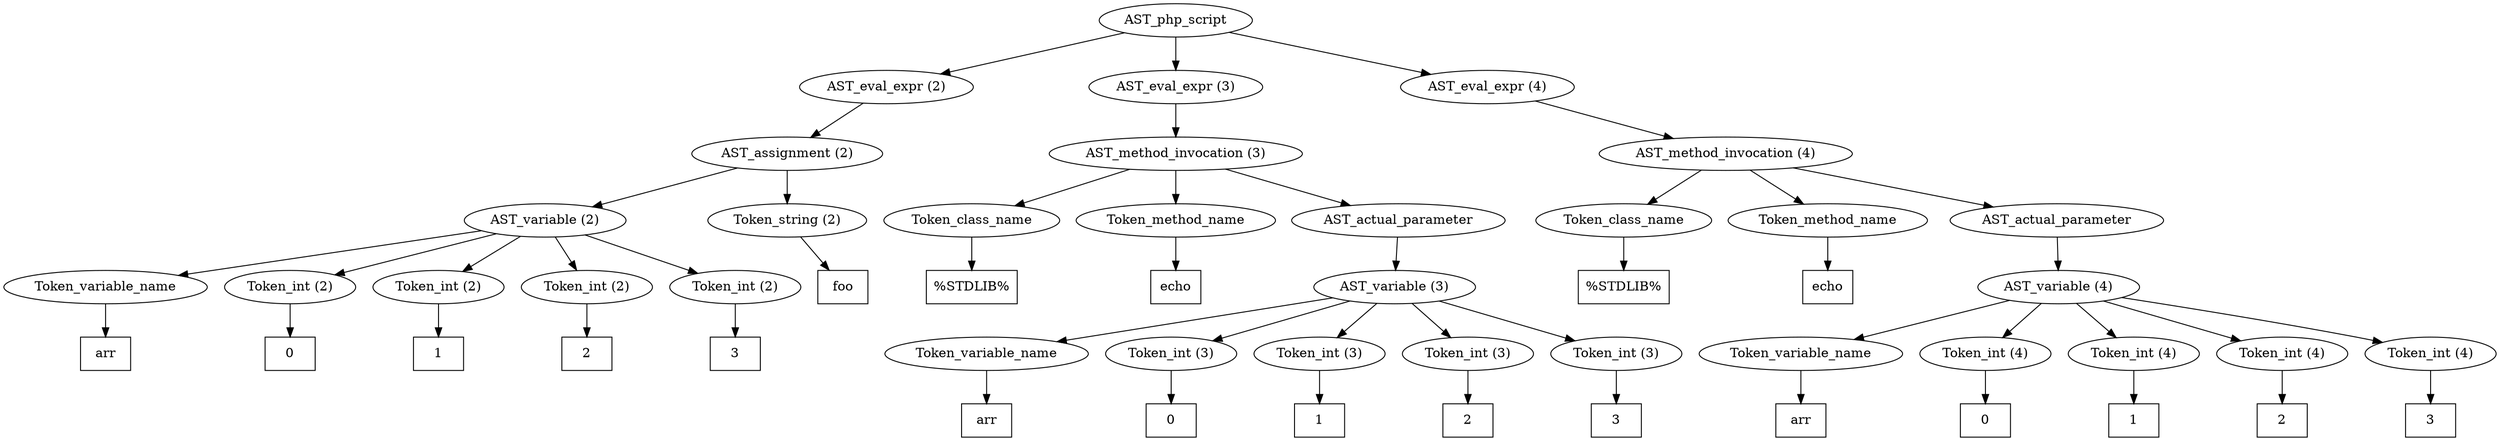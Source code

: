 /*
 * AST in dot format generated by phc -- the PHP compiler
 */

digraph AST {
node_0 [label="AST_php_script"];
node_1 [label="AST_eval_expr (2)"];
node_2 [label="AST_assignment (2)"];
node_3 [label="AST_variable (2)"];
node_4 [label="Token_variable_name"];
node_5 [label="arr", shape=box]
node_4 -> node_5;
node_6 [label="Token_int (2)"];
node_7 [label="0", shape=box]
node_6 -> node_7;
node_8 [label="Token_int (2)"];
node_9 [label="1", shape=box]
node_8 -> node_9;
node_10 [label="Token_int (2)"];
node_11 [label="2", shape=box]
node_10 -> node_11;
node_12 [label="Token_int (2)"];
node_13 [label="3", shape=box]
node_12 -> node_13;
node_3 -> node_12;
node_3 -> node_10;
node_3 -> node_8;
node_3 -> node_6;
node_3 -> node_4;
node_14 [label="Token_string (2)"];
node_15 [label="foo", shape=box]
node_14 -> node_15;
node_2 -> node_14;
node_2 -> node_3;
node_1 -> node_2;
node_16 [label="AST_eval_expr (3)"];
node_17 [label="AST_method_invocation (3)"];
node_18 [label="Token_class_name"];
node_19 [label="%STDLIB%", shape=box]
node_18 -> node_19;
node_20 [label="Token_method_name"];
node_21 [label="echo", shape=box]
node_20 -> node_21;
node_22 [label="AST_actual_parameter"];
node_23 [label="AST_variable (3)"];
node_24 [label="Token_variable_name"];
node_25 [label="arr", shape=box]
node_24 -> node_25;
node_26 [label="Token_int (3)"];
node_27 [label="0", shape=box]
node_26 -> node_27;
node_28 [label="Token_int (3)"];
node_29 [label="1", shape=box]
node_28 -> node_29;
node_30 [label="Token_int (3)"];
node_31 [label="2", shape=box]
node_30 -> node_31;
node_32 [label="Token_int (3)"];
node_33 [label="3", shape=box]
node_32 -> node_33;
node_23 -> node_32;
node_23 -> node_30;
node_23 -> node_28;
node_23 -> node_26;
node_23 -> node_24;
node_22 -> node_23;
node_17 -> node_22;
node_17 -> node_20;
node_17 -> node_18;
node_16 -> node_17;
node_34 [label="AST_eval_expr (4)"];
node_35 [label="AST_method_invocation (4)"];
node_36 [label="Token_class_name"];
node_37 [label="%STDLIB%", shape=box]
node_36 -> node_37;
node_38 [label="Token_method_name"];
node_39 [label="echo", shape=box]
node_38 -> node_39;
node_40 [label="AST_actual_parameter"];
node_41 [label="AST_variable (4)"];
node_42 [label="Token_variable_name"];
node_43 [label="arr", shape=box]
node_42 -> node_43;
node_44 [label="Token_int (4)"];
node_45 [label="0", shape=box]
node_44 -> node_45;
node_46 [label="Token_int (4)"];
node_47 [label="1", shape=box]
node_46 -> node_47;
node_48 [label="Token_int (4)"];
node_49 [label="2", shape=box]
node_48 -> node_49;
node_50 [label="Token_int (4)"];
node_51 [label="3", shape=box]
node_50 -> node_51;
node_41 -> node_50;
node_41 -> node_48;
node_41 -> node_46;
node_41 -> node_44;
node_41 -> node_42;
node_40 -> node_41;
node_35 -> node_40;
node_35 -> node_38;
node_35 -> node_36;
node_34 -> node_35;
node_0 -> node_34;
node_0 -> node_16;
node_0 -> node_1;
}
